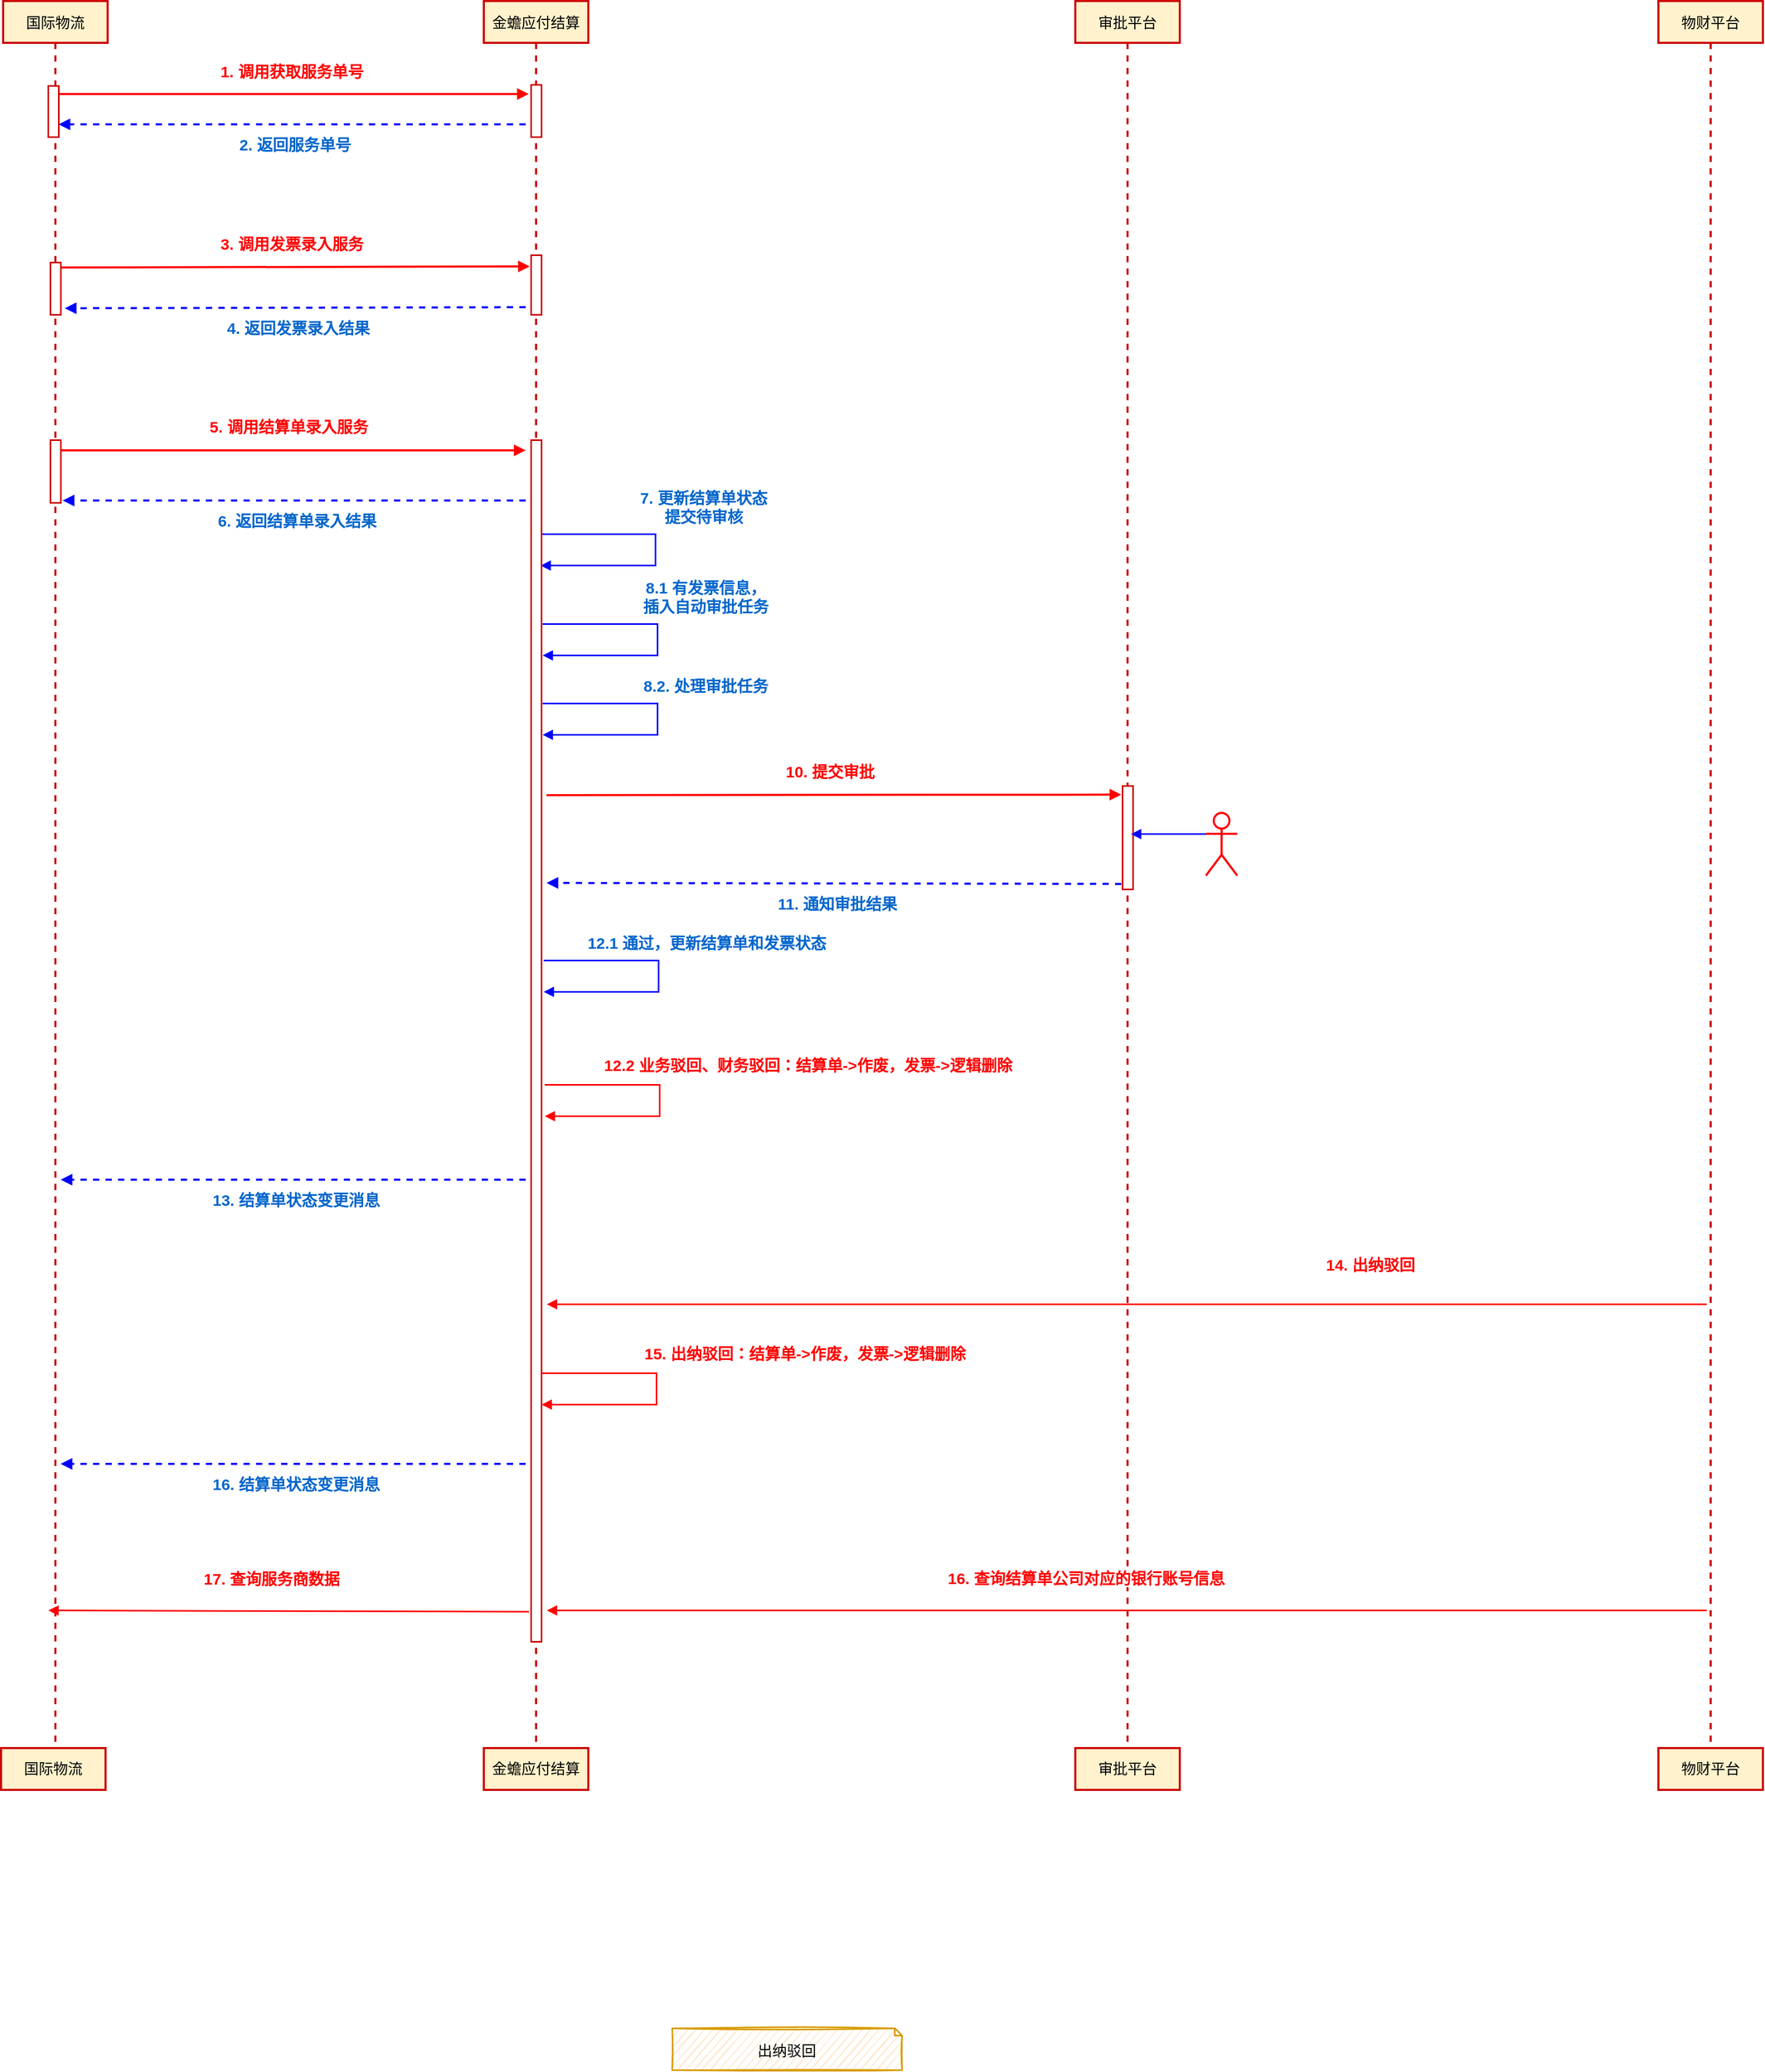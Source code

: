 <mxfile version="14.8.2" type="github">
  <diagram id="kgpKYQtTHZ0yAKxKKP6v" name="Page-1">
    <mxGraphModel dx="2062" dy="1122" grid="1" gridSize="10" guides="1" tooltips="1" connect="1" arrows="1" fold="1" page="1" pageScale="1" pageWidth="850" pageHeight="1100" math="0" shadow="0">
      <root>
        <mxCell id="0" />
        <mxCell id="1" parent="0" />
        <mxCell id="AqlT76Oq7zfoqeTl97pu-7" value="7. 更新结算单状态&lt;br&gt;提交待审核" style="edgeStyle=orthogonalEdgeStyle;html=1;align=center;endArrow=block;rounded=0;shadow=0;fontSize=15;fontColor=#0066CC;fontStyle=1;verticalAlign=bottom;strokeColor=#0000FF;strokeWidth=1.5;spacing=2;sketch=0;" edge="1" parent="1">
          <mxGeometry x="-0.12" y="46" relative="1" as="geometry">
            <mxPoint x="634" y="590" as="sourcePoint" />
            <Array as="points">
              <mxPoint x="744" y="590" />
              <mxPoint x="744" y="620" />
              <mxPoint x="634" y="620" />
            </Array>
            <mxPoint x="634" y="620" as="targetPoint" />
            <mxPoint y="-5" as="offset" />
          </mxGeometry>
        </mxCell>
        <mxCell id="3nuBFxr9cyL0pnOWT2aG-1" value="国际物流" style="shape=umlLifeline;perimeter=lifelinePerimeter;container=1;collapsible=0;recursiveResize=0;rounded=0;shadow=0;strokeWidth=2;fillColor=#fff2cc;fontSize=14;strokeColor=#CC0000;" parent="1" vertex="1">
          <mxGeometry x="120" y="80" width="100" height="1670" as="geometry" />
        </mxCell>
        <mxCell id="3nuBFxr9cyL0pnOWT2aG-5" value="金蟾应付结算" style="shape=umlLifeline;perimeter=lifelinePerimeter;container=1;collapsible=0;recursiveResize=0;rounded=0;shadow=0;strokeWidth=2;fontSize=14;strokeColor=#CC0000;fillColor=#fff2cc;" parent="1" vertex="1">
          <mxGeometry x="580" y="80" width="100" height="1670" as="geometry" />
        </mxCell>
        <mxCell id="3nuBFxr9cyL0pnOWT2aG-6" value="" style="points=[];perimeter=orthogonalPerimeter;rounded=0;shadow=0;strokeWidth=1.5;fontSize=14;strokeColor=#CC0000;" parent="3nuBFxr9cyL0pnOWT2aG-5" vertex="1">
          <mxGeometry x="45" y="80" width="10" height="50" as="geometry" />
        </mxCell>
        <mxCell id="AqlT76Oq7zfoqeTl97pu-4" value="" style="points=[];perimeter=orthogonalPerimeter;rounded=0;shadow=0;strokeWidth=1.5;fontSize=14;strokeColor=#CC0000;" vertex="1" parent="3nuBFxr9cyL0pnOWT2aG-5">
          <mxGeometry x="45" y="243" width="10" height="57" as="geometry" />
        </mxCell>
        <mxCell id="AqlT76Oq7zfoqeTl97pu-15" value="" style="points=[];perimeter=orthogonalPerimeter;rounded=0;shadow=0;strokeWidth=1.5;fontSize=14;strokeColor=#CC0000;" vertex="1" parent="3nuBFxr9cyL0pnOWT2aG-5">
          <mxGeometry x="45" y="420" width="10" height="1150" as="geometry" />
        </mxCell>
        <mxCell id="3nuBFxr9cyL0pnOWT2aG-9" value="2. 返回服务单号" style="verticalAlign=bottom;endArrow=block;entryX=0.8;entryY=0.975;strokeWidth=2;fontSize=15;strokeColor=#0000FF;jumpSize=6;shadow=0;spacing=2;fontStyle=1;fontColor=#0066CC;entryDx=0;entryDy=0;entryPerimeter=0;dashed=1;" parent="1" edge="1">
          <mxGeometry x="-0.013" y="30" relative="1" as="geometry">
            <mxPoint x="620" y="198" as="sourcePoint" />
            <mxPoint x="173" y="198" as="targetPoint" />
            <mxPoint as="offset" />
          </mxGeometry>
        </mxCell>
        <mxCell id="4_ED9oMnIv8WOw3gXW3d-1" value="Text" style="text;html=1;align=center;verticalAlign=middle;resizable=0;points=[];autosize=1;strokeColor=none;fontSize=14;fontColor=#FFFFFF;" parent="1" vertex="1">
          <mxGeometry x="280" y="130" width="40" height="20" as="geometry" />
        </mxCell>
        <mxCell id="4_ED9oMnIv8WOw3gXW3d-9" value="&lt;font color=&quot;#ff0000&quot;&gt;&lt;font size=&quot;1&quot;&gt;&lt;b style=&quot;font-size: 15px&quot;&gt;1. 调用获取服务单号&lt;/b&gt;&lt;/font&gt;&lt;br&gt;&lt;/font&gt;" style="html=1;verticalAlign=bottom;endArrow=block;fontSize=14;fontColor=#FFFFFF;strokeWidth=2;strokeColor=#FF0000;exitX=0.5;exitY=0.163;exitDx=0;exitDy=0;exitPerimeter=0;" parent="1" edge="1" source="AqlT76Oq7zfoqeTl97pu-10">
          <mxGeometry x="0.003" y="10" width="80" relative="1" as="geometry">
            <mxPoint x="177" y="163" as="sourcePoint" />
            <mxPoint x="623" y="169" as="targetPoint" />
            <mxPoint as="offset" />
          </mxGeometry>
        </mxCell>
        <mxCell id="AqlT76Oq7zfoqeTl97pu-1" value="审批平台" style="shape=umlLifeline;perimeter=lifelinePerimeter;container=1;collapsible=0;recursiveResize=0;rounded=0;shadow=0;strokeWidth=2;fontSize=14;strokeColor=#CC0000;fillColor=#fff2cc;" vertex="1" parent="1">
          <mxGeometry x="1146" y="80" width="100" height="1670" as="geometry" />
        </mxCell>
        <mxCell id="AqlT76Oq7zfoqeTl97pu-2" value="" style="points=[];perimeter=orthogonalPerimeter;rounded=0;shadow=0;strokeWidth=1.5;fontSize=14;strokeColor=#CC0000;" vertex="1" parent="AqlT76Oq7zfoqeTl97pu-1">
          <mxGeometry x="45" y="751" width="10" height="99" as="geometry" />
        </mxCell>
        <mxCell id="AqlT76Oq7zfoqeTl97pu-3" value="&lt;font color=&quot;#ff0000&quot;&gt;&lt;font size=&quot;1&quot;&gt;&lt;b style=&quot;font-size: 15px ; line-height: 120%&quot;&gt;3. 调用发票录入服务&lt;/b&gt;&lt;/font&gt;&lt;br&gt;&lt;/font&gt;" style="html=1;verticalAlign=bottom;endArrow=block;fontSize=14;fontColor=#FFFFFF;strokeWidth=2;strokeColor=#FF0000;exitX=0.9;exitY=0.075;exitDx=0;exitDy=0;exitPerimeter=0;" edge="1" parent="1">
          <mxGeometry x="-0.012" y="11" width="80" relative="1" as="geometry">
            <mxPoint x="174" y="335" as="sourcePoint" />
            <mxPoint x="624" y="334" as="targetPoint" />
            <mxPoint as="offset" />
          </mxGeometry>
        </mxCell>
        <mxCell id="AqlT76Oq7zfoqeTl97pu-9" value="4. 返回发票录入结果" style="verticalAlign=bottom;endArrow=block;entryX=1.4;entryY=0.88;strokeWidth=2;fontSize=15;strokeColor=#0000FF;jumpSize=6;shadow=0;spacing=2;fontStyle=1;fontColor=#0066CC;entryDx=0;entryDy=0;entryPerimeter=0;dashed=1;" edge="1" parent="1" target="AqlT76Oq7zfoqeTl97pu-11">
          <mxGeometry x="-0.013" y="30" relative="1" as="geometry">
            <mxPoint x="620" y="373" as="sourcePoint" />
            <mxPoint x="170" y="373" as="targetPoint" />
            <mxPoint as="offset" />
          </mxGeometry>
        </mxCell>
        <mxCell id="AqlT76Oq7zfoqeTl97pu-10" value="" style="points=[];perimeter=orthogonalPerimeter;rounded=0;shadow=0;strokeWidth=1.5;fontSize=14;strokeColor=#CC0000;" vertex="1" parent="1">
          <mxGeometry x="163" y="161" width="10" height="49" as="geometry" />
        </mxCell>
        <mxCell id="AqlT76Oq7zfoqeTl97pu-11" value="" style="points=[];perimeter=orthogonalPerimeter;rounded=0;shadow=0;strokeWidth=1.5;fontSize=14;strokeColor=#CC0000;" vertex="1" parent="1">
          <mxGeometry x="165" y="330" width="10" height="50" as="geometry" />
        </mxCell>
        <mxCell id="AqlT76Oq7zfoqeTl97pu-12" value="&lt;font color=&quot;#ff0000&quot;&gt;&lt;font size=&quot;1&quot;&gt;&lt;b style=&quot;font-size: 15px ; line-height: 120%&quot;&gt;5. 调用结算单录入服务&lt;/b&gt;&lt;/font&gt;&lt;br&gt;&lt;/font&gt;" style="html=1;verticalAlign=bottom;endArrow=block;fontSize=14;fontColor=#FFFFFF;strokeWidth=2;strokeColor=#FF0000;" edge="1" parent="1">
          <mxGeometry x="-0.012" y="11" width="80" relative="1" as="geometry">
            <mxPoint x="170" y="510" as="sourcePoint" />
            <mxPoint x="620" y="510" as="targetPoint" />
            <mxPoint as="offset" />
          </mxGeometry>
        </mxCell>
        <mxCell id="AqlT76Oq7zfoqeTl97pu-13" value="6. 返回结算单录入结果" style="verticalAlign=bottom;endArrow=block;strokeWidth=2;fontSize=15;strokeColor=#0000FF;jumpSize=6;shadow=0;spacing=2;fontStyle=1;fontColor=#0066CC;dashed=1;" edge="1" parent="1">
          <mxGeometry x="-0.013" y="30" relative="1" as="geometry">
            <mxPoint x="620" y="558" as="sourcePoint" />
            <mxPoint x="177" y="558" as="targetPoint" />
            <mxPoint as="offset" />
          </mxGeometry>
        </mxCell>
        <mxCell id="AqlT76Oq7zfoqeTl97pu-14" value="" style="points=[];perimeter=orthogonalPerimeter;rounded=0;shadow=0;strokeWidth=1.5;fontSize=14;strokeColor=#CC0000;" vertex="1" parent="1">
          <mxGeometry x="165" y="500" width="10" height="60" as="geometry" />
        </mxCell>
        <mxCell id="AqlT76Oq7zfoqeTl97pu-16" value="8.1 有发票信息，&lt;br&gt;插入自动审批任务" style="edgeStyle=orthogonalEdgeStyle;html=1;align=center;endArrow=block;rounded=0;shadow=0;fontSize=15;fontColor=#0066CC;fontStyle=1;verticalAlign=bottom;strokeColor=#0000FF;strokeWidth=1.5;spacing=2;sketch=0;" edge="1" parent="1">
          <mxGeometry x="-0.12" y="46" relative="1" as="geometry">
            <mxPoint x="636" y="676" as="sourcePoint" />
            <Array as="points">
              <mxPoint x="746" y="676" />
              <mxPoint x="746" y="706" />
              <mxPoint x="636" y="706" />
            </Array>
            <mxPoint x="636" y="706" as="targetPoint" />
            <mxPoint y="-5" as="offset" />
          </mxGeometry>
        </mxCell>
        <mxCell id="AqlT76Oq7zfoqeTl97pu-17" value="8.2. 处理审批任务" style="edgeStyle=orthogonalEdgeStyle;html=1;align=center;endArrow=block;rounded=0;shadow=0;fontSize=15;fontColor=#0066CC;fontStyle=1;verticalAlign=bottom;strokeColor=#0000FF;strokeWidth=1.5;spacing=2;sketch=0;" edge="1" parent="1">
          <mxGeometry x="-0.12" y="46" relative="1" as="geometry">
            <mxPoint x="636" y="752" as="sourcePoint" />
            <Array as="points">
              <mxPoint x="746" y="752" />
              <mxPoint x="746" y="782" />
              <mxPoint x="636" y="782" />
            </Array>
            <mxPoint x="636" y="782" as="targetPoint" />
            <mxPoint y="-5" as="offset" />
          </mxGeometry>
        </mxCell>
        <mxCell id="AqlT76Oq7zfoqeTl97pu-18" value="&lt;font color=&quot;#ff0000&quot;&gt;&lt;font size=&quot;1&quot;&gt;&lt;b style=&quot;font-size: 15px ; line-height: 120%&quot;&gt;10.&amp;nbsp;提交审批&lt;/b&gt;&lt;/font&gt;&lt;br&gt;&lt;/font&gt;" style="html=1;verticalAlign=bottom;endArrow=block;fontSize=14;fontColor=#FFFFFF;strokeWidth=2;strokeColor=#FF0000;entryX=0.47;entryY=0.752;entryDx=0;entryDy=0;entryPerimeter=0;rounded=0;" edge="1" parent="1">
          <mxGeometry x="-0.012" y="11" width="80" relative="1" as="geometry">
            <mxPoint x="640" y="840" as="sourcePoint" />
            <mxPoint x="1190" y="839.52" as="targetPoint" />
            <mxPoint as="offset" />
          </mxGeometry>
        </mxCell>
        <mxCell id="AqlT76Oq7zfoqeTl97pu-20" style="edgeStyle=orthogonalEdgeStyle;rounded=0;jumpSize=4;orthogonalLoop=1;jettySize=auto;html=1;exitX=0;exitY=0.333;exitDx=0;exitDy=0;exitPerimeter=0;entryX=0.53;entryY=0.803;entryDx=0;entryDy=0;entryPerimeter=0;strokeWidth=1.5;fontSize=15;fontColor=#0066CC;verticalAlign=bottom;strokeColor=#0000FF;endArrow=block;shadow=0;fontStyle=1;spacing=2;sketch=0;" edge="1" parent="1" source="AqlT76Oq7zfoqeTl97pu-19">
          <mxGeometry relative="1" as="geometry">
            <mxPoint x="1199" y="877.03" as="targetPoint" />
          </mxGeometry>
        </mxCell>
        <mxCell id="AqlT76Oq7zfoqeTl97pu-19" value="Actor" style="shape=umlActor;verticalLabelPosition=bottom;verticalAlign=bottom;html=1;rounded=1;fontSize=14;fontColor=#FFFFFF;strokeColor=#FF0000;strokeWidth=2;labelBackgroundColor=#ffffff;endArrow=block;" vertex="1" parent="1">
          <mxGeometry x="1271" y="857" width="30" height="60" as="geometry" />
        </mxCell>
        <mxCell id="AqlT76Oq7zfoqeTl97pu-21" value="11. 通知审批结果" style="verticalAlign=bottom;endArrow=block;strokeWidth=2;fontSize=15;strokeColor=#0000FF;jumpSize=6;shadow=0;spacing=2;fontStyle=1;fontColor=#0066CC;dashed=1;exitX=-0.1;exitY=0.949;exitDx=0;exitDy=0;exitPerimeter=0;" edge="1" parent="1" source="AqlT76Oq7zfoqeTl97pu-2">
          <mxGeometry x="-0.013" y="30" relative="1" as="geometry">
            <mxPoint x="1190" y="942.027" as="sourcePoint" />
            <mxPoint x="640" y="924" as="targetPoint" />
            <mxPoint as="offset" />
          </mxGeometry>
        </mxCell>
        <mxCell id="AqlT76Oq7zfoqeTl97pu-22" value="物财平台" style="shape=umlLifeline;perimeter=lifelinePerimeter;container=1;collapsible=0;recursiveResize=0;rounded=0;shadow=0;strokeWidth=2;fontSize=14;strokeColor=#CC0000;fillColor=#fff2cc;" vertex="1" parent="1">
          <mxGeometry x="1704" y="80" width="100" height="1680" as="geometry" />
        </mxCell>
        <mxCell id="AqlT76Oq7zfoqeTl97pu-39" value="" style="text;strokeColor=none;fillColor=none;align=left;verticalAlign=middle;spacingTop=-1;spacingLeft=4;spacingRight=4;rotatable=0;labelPosition=right;points=[];portConstraint=eastwest;rounded=0;shadow=0;glass=0;sketch=1;" vertex="1" parent="1">
          <mxGeometry x="1130" y="720" width="20" height="14" as="geometry" />
        </mxCell>
        <mxCell id="AqlT76Oq7zfoqeTl97pu-40" value="" style="text;strokeColor=none;fillColor=none;align=left;verticalAlign=middle;spacingTop=-1;spacingLeft=4;spacingRight=4;rotatable=0;labelPosition=right;points=[];portConstraint=eastwest;rounded=0;shadow=0;glass=0;sketch=1;" vertex="1" parent="1">
          <mxGeometry x="1130" y="720" width="20" height="14" as="geometry" />
        </mxCell>
        <mxCell id="AqlT76Oq7zfoqeTl97pu-41" value="" style="text;strokeColor=none;fillColor=none;align=left;verticalAlign=middle;spacingTop=-1;spacingLeft=4;spacingRight=4;rotatable=0;labelPosition=right;points=[];portConstraint=eastwest;rounded=0;shadow=0;glass=0;sketch=1;" vertex="1" parent="1">
          <mxGeometry x="1130" y="720" width="20" height="14" as="geometry" />
        </mxCell>
        <mxCell id="AqlT76Oq7zfoqeTl97pu-42" value="" style="text;strokeColor=none;fillColor=none;align=left;verticalAlign=middle;spacingTop=-1;spacingLeft=4;spacingRight=4;rotatable=0;labelPosition=right;points=[];portConstraint=eastwest;rounded=0;shadow=0;glass=0;sketch=1;" vertex="1" parent="1">
          <mxGeometry x="1130" y="720" width="20" height="14" as="geometry" />
        </mxCell>
        <mxCell id="AqlT76Oq7zfoqeTl97pu-43" value="" style="text;strokeColor=none;fillColor=none;align=left;verticalAlign=middle;spacingTop=-1;spacingLeft=4;spacingRight=4;rotatable=0;labelPosition=right;points=[];portConstraint=eastwest;rounded=0;shadow=0;glass=0;sketch=1;" vertex="1" parent="1">
          <mxGeometry x="1130" y="720" width="20" height="14" as="geometry" />
        </mxCell>
        <mxCell id="AqlT76Oq7zfoqeTl97pu-46" value="国际物流" style="whiteSpace=wrap;html=1;rounded=0;shadow=0;fontSize=14;strokeColor=#CC0000;strokeWidth=2;fillColor=#fff2cc;" vertex="1" parent="1">
          <mxGeometry x="118" y="1752" width="100" height="40" as="geometry" />
        </mxCell>
        <mxCell id="AqlT76Oq7zfoqeTl97pu-48" value="12.1 通过，更新结算单和发票状态" style="edgeStyle=orthogonalEdgeStyle;html=1;align=center;endArrow=block;rounded=0;shadow=0;fontSize=15;fontColor=#0066CC;fontStyle=1;verticalAlign=bottom;strokeColor=#0000FF;strokeWidth=1.5;spacing=2;sketch=0;" edge="1" parent="1">
          <mxGeometry x="-0.12" y="46" relative="1" as="geometry">
            <mxPoint x="637" y="998" as="sourcePoint" />
            <Array as="points">
              <mxPoint x="747" y="998" />
              <mxPoint x="747" y="1028" />
              <mxPoint x="637" y="1028" />
            </Array>
            <mxPoint x="637" y="1028" as="targetPoint" />
            <mxPoint y="-5" as="offset" />
          </mxGeometry>
        </mxCell>
        <mxCell id="AqlT76Oq7zfoqeTl97pu-49" value="13. 结算单状态变更消息" style="verticalAlign=bottom;endArrow=block;strokeWidth=2;fontSize=15;strokeColor=#0000FF;jumpSize=6;shadow=0;spacing=2;fontStyle=1;fontColor=#0066CC;dashed=1;" edge="1" parent="1">
          <mxGeometry x="-0.013" y="30" relative="1" as="geometry">
            <mxPoint x="620" y="1208" as="sourcePoint" />
            <mxPoint x="175" y="1208" as="targetPoint" />
            <mxPoint as="offset" />
          </mxGeometry>
        </mxCell>
        <mxCell id="AqlT76Oq7zfoqeTl97pu-50" value="&lt;font color=&quot;#ff0000&quot;&gt;12.2&amp;nbsp;业务驳回、财务驳回：结算单-&amp;gt;作废，发票-&amp;gt;逻辑删除&lt;/font&gt;" style="edgeStyle=orthogonalEdgeStyle;html=1;align=center;endArrow=block;rounded=0;shadow=0;fontSize=15;fontColor=#0066CC;fontStyle=1;verticalAlign=bottom;strokeWidth=1.5;spacing=2;sketch=0;strokeColor=#FF0000;" edge="1" parent="1">
          <mxGeometry x="-0.12" y="142" relative="1" as="geometry">
            <mxPoint x="638" y="1117" as="sourcePoint" />
            <Array as="points">
              <mxPoint x="748" y="1117" />
              <mxPoint x="748" y="1147" />
              <mxPoint x="638" y="1147" />
            </Array>
            <mxPoint x="638" y="1147" as="targetPoint" />
            <mxPoint y="-7" as="offset" />
          </mxGeometry>
        </mxCell>
        <mxCell id="AqlT76Oq7zfoqeTl97pu-54" value="&lt;span style=&quot;font-size: 14px&quot;&gt;出纳驳回&lt;/span&gt;" style="shape=note2;boundedLbl=1;whiteSpace=wrap;html=1;size=7;verticalAlign=top;align=center;rounded=0;shadow=0;glass=0;sketch=1;strokeWidth=1.5;fillColor=#ffe6cc;strokeColor=#d79b00;" vertex="1" parent="1">
          <mxGeometry x="760" y="2020" width="220" height="40" as="geometry" />
        </mxCell>
        <mxCell id="AqlT76Oq7zfoqeTl97pu-55" value="14. 出纳驳回" style="verticalAlign=bottom;endArrow=block;strokeWidth=1.5;fontSize=15;jumpSize=6;shadow=0;spacing=2;fontStyle=1;strokeColor=#FF0000;rounded=0;sketch=0;fontColor=#FF0000;" edge="1" parent="1">
          <mxGeometry x="-0.421" y="-27" relative="1" as="geometry">
            <mxPoint x="1750" y="1327" as="sourcePoint" />
            <mxPoint x="640" y="1327" as="targetPoint" />
            <mxPoint as="offset" />
          </mxGeometry>
        </mxCell>
        <mxCell id="AqlT76Oq7zfoqeTl97pu-56" value="&lt;font color=&quot;#ff0000&quot;&gt;15. 出纳驳回：结算单-&amp;gt;作废，发票-&amp;gt;逻辑删除&lt;/font&gt;" style="edgeStyle=orthogonalEdgeStyle;html=1;align=center;endArrow=block;rounded=0;shadow=0;fontSize=15;fontColor=#0066CC;fontStyle=1;verticalAlign=bottom;strokeWidth=1.5;spacing=2;sketch=0;strokeColor=#FF0000;" edge="1" parent="1">
          <mxGeometry x="-0.12" y="142" relative="1" as="geometry">
            <mxPoint x="635" y="1393" as="sourcePoint" />
            <Array as="points">
              <mxPoint x="745" y="1393" />
              <mxPoint x="745" y="1423" />
              <mxPoint x="635" y="1423" />
            </Array>
            <mxPoint x="635" y="1423" as="targetPoint" />
            <mxPoint y="-7" as="offset" />
          </mxGeometry>
        </mxCell>
        <mxCell id="AqlT76Oq7zfoqeTl97pu-57" value="16. 结算单状态变更消息" style="verticalAlign=bottom;endArrow=block;strokeWidth=2;fontSize=15;strokeColor=#0000FF;jumpSize=6;shadow=0;spacing=2;fontStyle=1;fontColor=#0066CC;dashed=1;" edge="1" parent="1">
          <mxGeometry x="-0.013" y="30" relative="1" as="geometry">
            <mxPoint x="620" y="1480" as="sourcePoint" />
            <mxPoint x="175" y="1480" as="targetPoint" />
            <mxPoint as="offset" />
          </mxGeometry>
        </mxCell>
        <mxCell id="AqlT76Oq7zfoqeTl97pu-58" value="金蟾应付结算" style="whiteSpace=wrap;html=1;rounded=0;shadow=0;fontSize=14;strokeColor=#CC0000;strokeWidth=2;fillColor=#fff2cc;" vertex="1" parent="1">
          <mxGeometry x="580" y="1752" width="100" height="40" as="geometry" />
        </mxCell>
        <mxCell id="AqlT76Oq7zfoqeTl97pu-59" value="审批平台" style="whiteSpace=wrap;html=1;rounded=0;shadow=0;fontSize=14;strokeColor=#CC0000;strokeWidth=2;fillColor=#fff2cc;" vertex="1" parent="1">
          <mxGeometry x="1146" y="1752" width="100" height="40" as="geometry" />
        </mxCell>
        <mxCell id="AqlT76Oq7zfoqeTl97pu-60" value="物财平台" style="whiteSpace=wrap;html=1;rounded=0;shadow=0;fontSize=14;strokeColor=#CC0000;strokeWidth=2;fillColor=#fff2cc;" vertex="1" parent="1">
          <mxGeometry x="1704" y="1752" width="100" height="40" as="geometry" />
        </mxCell>
        <mxCell id="AqlT76Oq7zfoqeTl97pu-61" value="16. 查询结算单公司对应的银行账号信息" style="verticalAlign=bottom;endArrow=block;strokeWidth=1.5;fontSize=15;jumpSize=6;shadow=0;spacing=2;fontStyle=1;strokeColor=#FF0000;rounded=0;sketch=0;fontColor=#FF0000;" edge="1" parent="1">
          <mxGeometry x="0.069" y="-20" relative="1" as="geometry">
            <mxPoint x="1750" y="1620" as="sourcePoint" />
            <mxPoint x="640" y="1620" as="targetPoint" />
            <mxPoint as="offset" />
          </mxGeometry>
        </mxCell>
        <mxCell id="AqlT76Oq7zfoqeTl97pu-62" value="17. 查询服务商数据" style="verticalAlign=bottom;endArrow=block;strokeWidth=1.5;fontSize=15;jumpSize=6;shadow=0;spacing=2;fontStyle=1;strokeColor=#FF0000;rounded=0;sketch=0;fontColor=#FF0000;exitX=-0.2;exitY=0.975;exitDx=0;exitDy=0;exitPerimeter=0;" edge="1" parent="1" source="AqlT76Oq7zfoqeTl97pu-15">
          <mxGeometry x="0.069" y="-20" relative="1" as="geometry">
            <mxPoint x="743" y="1620" as="sourcePoint" />
            <mxPoint x="163" y="1620" as="targetPoint" />
            <mxPoint as="offset" />
          </mxGeometry>
        </mxCell>
      </root>
    </mxGraphModel>
  </diagram>
</mxfile>
